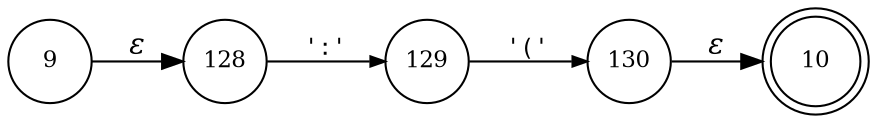 digraph ATN {
rankdir=LR;
s10[fontsize=11, label="10", shape=doublecircle, fixedsize=true, width=.6];
s128[fontsize=11,label="128", shape=circle, fixedsize=true, width=.55, peripheries=1];
s129[fontsize=11,label="129", shape=circle, fixedsize=true, width=.55, peripheries=1];
s130[fontsize=11,label="130", shape=circle, fixedsize=true, width=.55, peripheries=1];
s9[fontsize=11,label="9", shape=circle, fixedsize=true, width=.55, peripheries=1];
s9 -> s128 [fontname="Times-Italic", label="&epsilon;"];
s128 -> s129 [fontsize=11, fontname="Courier", arrowsize=.7, label = "':'", arrowhead = normal];
s129 -> s130 [fontsize=11, fontname="Courier", arrowsize=.7, label = "'('", arrowhead = normal];
s130 -> s10 [fontname="Times-Italic", label="&epsilon;"];
}
